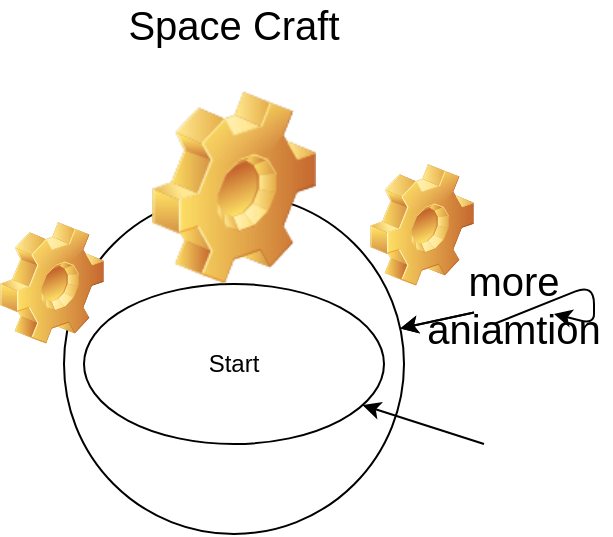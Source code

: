 <mxfile>
    <diagram id="hNiDOc-40VzxR_7Nc_a2" name="Page-1">
        <mxGraphModel dx="1054" dy="382" grid="1" gridSize="10" guides="1" tooltips="1" connect="1" arrows="1" fold="1" page="1" pageScale="1" pageWidth="850" pageHeight="1100" math="0" shadow="0">
            <root>
                <mxCell id="0"/>
                <mxCell id="1" parent="0"/>
                <mxCell id="2" value="Start" style="text;html=1;strokeColor=none;fillColor=none;align=center;verticalAlign=middle;whiteSpace=wrap;rounded=0;" parent="1" vertex="1">
                    <mxGeometry x="265" y="250" width="40" height="20" as="geometry"/>
                </mxCell>
                <mxCell id="4" value="Space Craft" style="text;html=1;strokeColor=none;fillColor=none;align=center;verticalAlign=middle;whiteSpace=wrap;rounded=0;fontSize=20;" parent="1" vertex="1">
                    <mxGeometry x="220" y="80" width="130" height="20" as="geometry"/>
                </mxCell>
                <mxCell id="5" value="" style="ellipse;whiteSpace=wrap;html=1;fontSize=20;labelBorderColor=#000000;noLabel=1;fontColor=none;gradientColor=#ffffff;fillColor=none;" parent="1" vertex="1">
                    <mxGeometry x="210" y="220" width="150" height="80" as="geometry"/>
                </mxCell>
                <mxCell id="7" value="" style="endArrow=classic;html=1;fontSize=20;fontColor=none;" parent="1" target="5" edge="1">
                    <mxGeometry width="50" height="50" relative="1" as="geometry">
                        <mxPoint x="410" y="300" as="sourcePoint"/>
                        <mxPoint x="440" y="240" as="targetPoint"/>
                    </mxGeometry>
                </mxCell>
                <mxCell id="8" value="" style="ellipse;whiteSpace=wrap;html=1;aspect=fixed;fontSize=20;fontColor=none;fillColor=none;gradientColor=#ffffff;" parent="1" vertex="1">
                    <mxGeometry x="200" y="175" width="170" height="170" as="geometry"/>
                </mxCell>
                <mxCell id="12" style="edgeStyle=none;html=1;fontSize=20;fontColor=none;" parent="1" source="10" target="8" edge="1">
                    <mxGeometry relative="1" as="geometry"/>
                </mxCell>
                <mxCell id="13" style="edgeStyle=none;html=1;fontSize=20;fontColor=none;" parent="1" source="10" target="8" edge="1">
                    <mxGeometry relative="1" as="geometry">
                        <mxPoint x="440" y="130" as="targetPoint"/>
                    </mxGeometry>
                </mxCell>
                <mxCell id="10" value="more aniamtion" style="text;html=1;strokeColor=none;fillColor=none;align=center;verticalAlign=middle;whiteSpace=wrap;rounded=0;fontSize=20;fontColor=none;" parent="1" vertex="1">
                    <mxGeometry x="405" y="220" width="40" height="20" as="geometry"/>
                </mxCell>
                <mxCell id="11" style="edgeStyle=none;html=1;exitX=0.25;exitY=1;exitDx=0;exitDy=0;fontSize=20;fontColor=none;" parent="1" source="10" target="10" edge="1">
                    <mxGeometry relative="1" as="geometry"/>
                </mxCell>
                <mxCell id="14" value="" style="shape=image;html=1;verticalLabelPosition=bottom;verticalAlign=top;imageAspect=1;aspect=fixed;image=img/clipart/Gear_128x128.png" vertex="1" parent="1">
                    <mxGeometry x="168" y="189" width="52" height="61" as="geometry"/>
                </mxCell>
                <mxCell id="15" value="" style="shape=image;html=1;verticalLabelPosition=bottom;verticalAlign=top;imageAspect=1;aspect=fixed;image=img/clipart/Gear_128x128.png" vertex="1" parent="1">
                    <mxGeometry x="244" y="123.81" width="82" height="96.19" as="geometry"/>
                </mxCell>
                <mxCell id="16" value="" style="shape=image;html=1;verticalLabelPosition=bottom;verticalAlign=top;imageAspect=1;aspect=fixed;image=img/clipart/Gear_128x128.png" vertex="1" parent="1">
                    <mxGeometry x="353" y="160" width="52" height="61" as="geometry"/>
                </mxCell>
            </root>
        </mxGraphModel>
    </diagram>
</mxfile>
